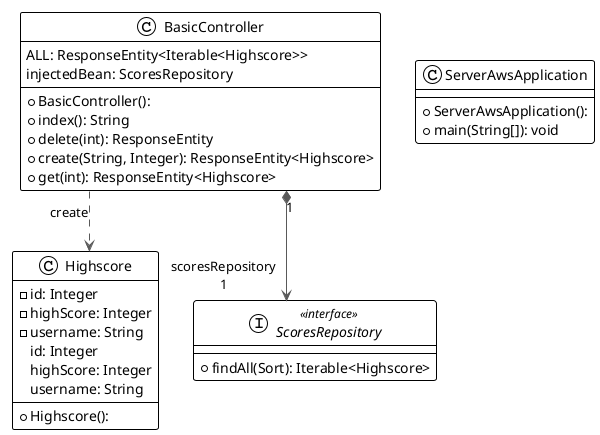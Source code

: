@startuml

!theme plain
top to bottom direction
skinparam linetype ortho

class BasicController {
  + BasicController(): 
  + index(): String
  + delete(int): ResponseEntity
  + create(String, Integer): ResponseEntity<Highscore>
  + get(int): ResponseEntity<Highscore>
   ALL: ResponseEntity<Iterable<Highscore>>
   injectedBean: ScoresRepository
}
class Highscore {
  + Highscore(): 
  - id: Integer
  - highScore: Integer
  - username: String
   id: Integer
   highScore: Integer
   username: String
}
interface ScoresRepository << interface >> {
  + findAll(Sort): Iterable<Highscore>
}
class ServerAwsApplication {
  + ServerAwsApplication(): 
  + main(String[]): void
}

BasicController       -[#595959,dashed]->  Highscore            : "«create»"
BasicController      "1" *-[#595959,plain]-> "scoresRepository\n1" ScoresRepository     
@enduml
